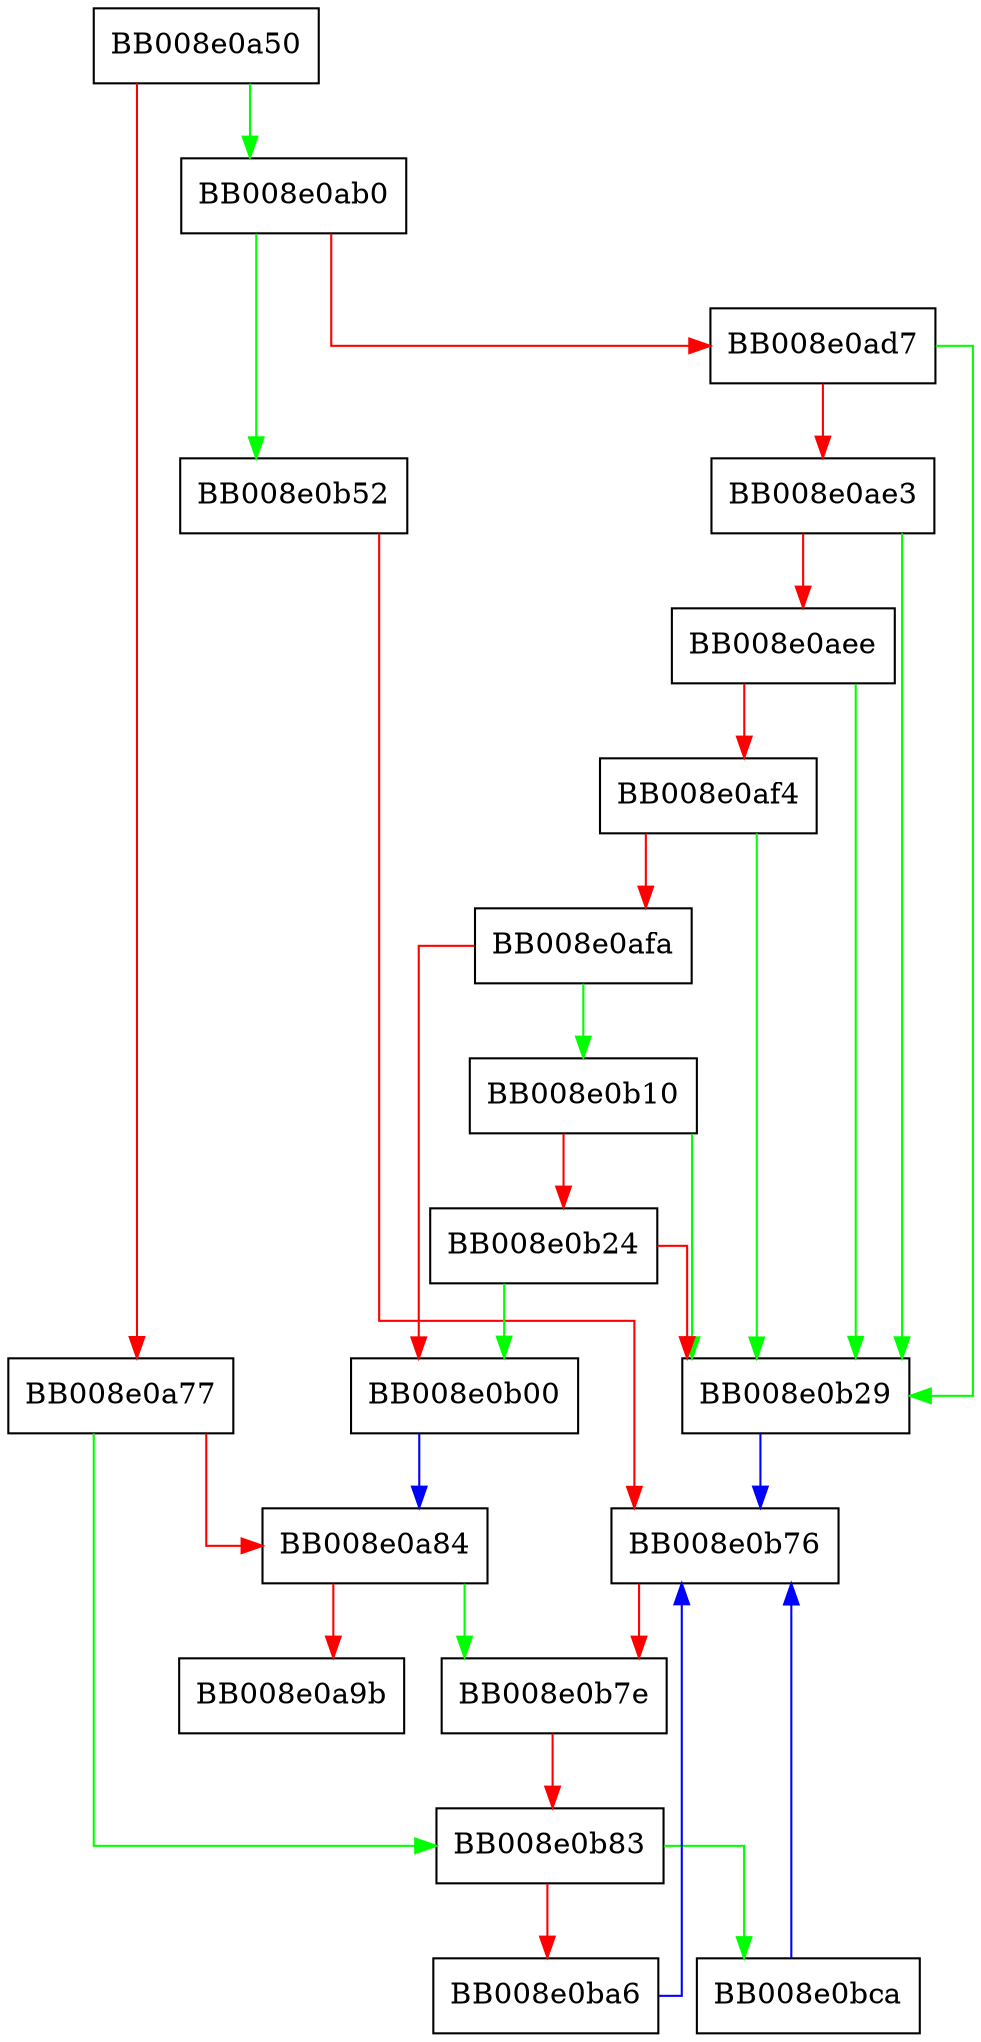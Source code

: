 digraph __netlink_assert_response {
  node [shape="box"];
  graph [splines=ortho];
  BB008e0a50 -> BB008e0ab0 [color="green"];
  BB008e0a50 -> BB008e0a77 [color="red"];
  BB008e0a77 -> BB008e0b83 [color="green"];
  BB008e0a77 -> BB008e0a84 [color="red"];
  BB008e0a84 -> BB008e0b7e [color="green"];
  BB008e0a84 -> BB008e0a9b [color="red"];
  BB008e0ab0 -> BB008e0b52 [color="green"];
  BB008e0ab0 -> BB008e0ad7 [color="red"];
  BB008e0ad7 -> BB008e0b29 [color="green"];
  BB008e0ad7 -> BB008e0ae3 [color="red"];
  BB008e0ae3 -> BB008e0b29 [color="green"];
  BB008e0ae3 -> BB008e0aee [color="red"];
  BB008e0aee -> BB008e0b29 [color="green"];
  BB008e0aee -> BB008e0af4 [color="red"];
  BB008e0af4 -> BB008e0b29 [color="green"];
  BB008e0af4 -> BB008e0afa [color="red"];
  BB008e0afa -> BB008e0b10 [color="green"];
  BB008e0afa -> BB008e0b00 [color="red"];
  BB008e0b00 -> BB008e0a84 [color="blue"];
  BB008e0b10 -> BB008e0b29 [color="green"];
  BB008e0b10 -> BB008e0b24 [color="red"];
  BB008e0b24 -> BB008e0b00 [color="green"];
  BB008e0b24 -> BB008e0b29 [color="red"];
  BB008e0b29 -> BB008e0b76 [color="blue"];
  BB008e0b52 -> BB008e0b76 [color="red"];
  BB008e0b76 -> BB008e0b7e [color="red"];
  BB008e0b7e -> BB008e0b83 [color="red"];
  BB008e0b83 -> BB008e0bca [color="green"];
  BB008e0b83 -> BB008e0ba6 [color="red"];
  BB008e0ba6 -> BB008e0b76 [color="blue"];
  BB008e0bca -> BB008e0b76 [color="blue"];
}